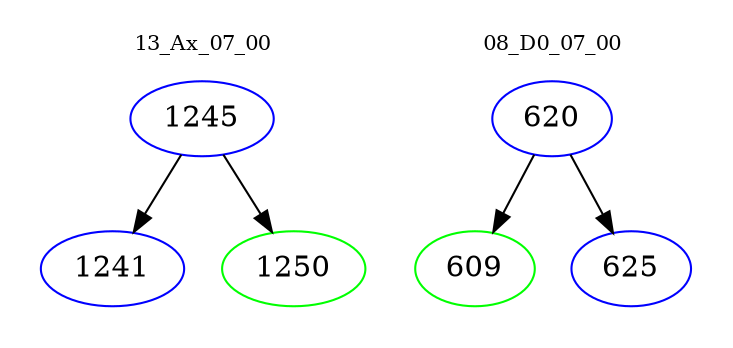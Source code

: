 digraph{
subgraph cluster_0 {
color = white
label = "13_Ax_07_00";
fontsize=10;
T0_1245 [label="1245", color="blue"]
T0_1245 -> T0_1241 [color="black"]
T0_1241 [label="1241", color="blue"]
T0_1245 -> T0_1250 [color="black"]
T0_1250 [label="1250", color="green"]
}
subgraph cluster_1 {
color = white
label = "08_D0_07_00";
fontsize=10;
T1_620 [label="620", color="blue"]
T1_620 -> T1_609 [color="black"]
T1_609 [label="609", color="green"]
T1_620 -> T1_625 [color="black"]
T1_625 [label="625", color="blue"]
}
}
